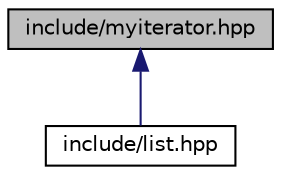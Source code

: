 digraph "include/myiterator.hpp"
{
  edge [fontname="Helvetica",fontsize="10",labelfontname="Helvetica",labelfontsize="10"];
  node [fontname="Helvetica",fontsize="10",shape=record];
  Node1 [label="include/myiterator.hpp",height=0.2,width=0.4,color="black", fillcolor="grey75", style="filled", fontcolor="black"];
  Node1 -> Node2 [dir="back",color="midnightblue",fontsize="10",style="solid",fontname="Helvetica"];
  Node2 [label="include/list.hpp",height=0.2,width=0.4,color="black", fillcolor="white", style="filled",URL="$list_8hpp.html",tooltip="Classe para lista duplamente encadeada genérica. "];
}
